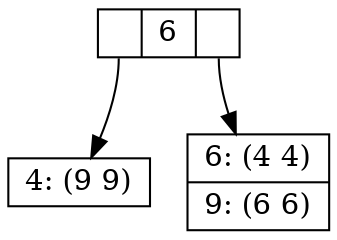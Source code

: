 digraph g {
  node [shape=record, height=0.1];
  node2[label = "<f0>|6|<f1>"];
  node0[label = "{4: (9 9)}"];
  "node2":f0 -> "node0";
  node1[label = "{6: (4 4)|9: (6 6)}"];
  "node2":f1 -> "node1";
}